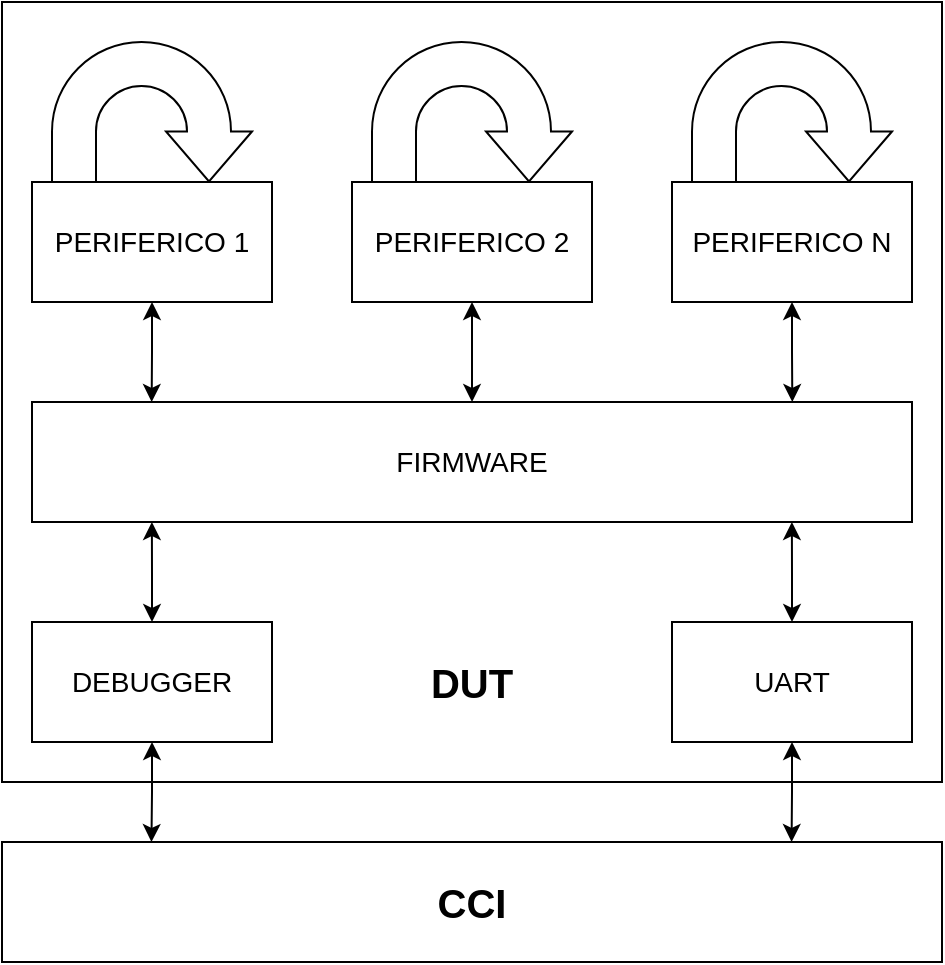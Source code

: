 <mxfile version="14.6.13" type="device"><diagram id="FrctQuXOvDQiMjzY38o1" name="Page-1"><mxGraphModel dx="1169" dy="720" grid="1" gridSize="10" guides="1" tooltips="1" connect="1" arrows="1" fold="1" page="1" pageScale="1" pageWidth="850" pageHeight="1100" math="0" shadow="0"><root><mxCell id="0"/><mxCell id="1" parent="0"/><mxCell id="1tXjoJqo7ILOBUYKPTXL-23" value="" style="rounded=0;whiteSpace=wrap;html=1;" vertex="1" parent="1"><mxGeometry x="160" y="40" width="470" height="390" as="geometry"/></mxCell><mxCell id="1tXjoJqo7ILOBUYKPTXL-3" value="" style="html=1;shadow=0;dashed=0;align=center;verticalAlign=middle;shape=mxgraph.arrows2.uTurnArrow;dy=11;arrowHead=43;dx2=25;rotation=90;" vertex="1" parent="1"><mxGeometry x="185" y="60" width="100" height="100" as="geometry"/></mxCell><mxCell id="1tXjoJqo7ILOBUYKPTXL-14" style="edgeStyle=orthogonalEdgeStyle;rounded=0;orthogonalLoop=1;jettySize=auto;html=1;exitX=0.5;exitY=1;exitDx=0;exitDy=0;entryX=0.136;entryY=0;entryDx=0;entryDy=0;entryPerimeter=0;startArrow=classic;startFill=1;" edge="1" parent="1" source="1tXjoJqo7ILOBUYKPTXL-1" target="1tXjoJqo7ILOBUYKPTXL-8"><mxGeometry relative="1" as="geometry"/></mxCell><mxCell id="1tXjoJqo7ILOBUYKPTXL-1" value="PERIFERICO 1" style="rounded=0;whiteSpace=wrap;html=1;fontSize=14;" vertex="1" parent="1"><mxGeometry x="175" y="130" width="120" height="60" as="geometry"/></mxCell><mxCell id="1tXjoJqo7ILOBUYKPTXL-4" value="" style="html=1;shadow=0;dashed=0;align=center;verticalAlign=middle;shape=mxgraph.arrows2.uTurnArrow;dy=11;arrowHead=43;dx2=25;rotation=90;" vertex="1" parent="1"><mxGeometry x="345" y="60" width="100" height="100" as="geometry"/></mxCell><mxCell id="1tXjoJqo7ILOBUYKPTXL-15" style="edgeStyle=orthogonalEdgeStyle;rounded=0;orthogonalLoop=1;jettySize=auto;html=1;exitX=0.5;exitY=1;exitDx=0;exitDy=0;entryX=0.5;entryY=0;entryDx=0;entryDy=0;startArrow=classic;startFill=1;" edge="1" parent="1" source="1tXjoJqo7ILOBUYKPTXL-5" target="1tXjoJqo7ILOBUYKPTXL-8"><mxGeometry relative="1" as="geometry"/></mxCell><mxCell id="1tXjoJqo7ILOBUYKPTXL-5" value="PERIFERICO 2" style="rounded=0;whiteSpace=wrap;html=1;fontSize=14;" vertex="1" parent="1"><mxGeometry x="335" y="130" width="120" height="60" as="geometry"/></mxCell><mxCell id="1tXjoJqo7ILOBUYKPTXL-6" value="" style="html=1;shadow=0;dashed=0;align=center;verticalAlign=middle;shape=mxgraph.arrows2.uTurnArrow;dy=11;arrowHead=43;dx2=25;rotation=90;" vertex="1" parent="1"><mxGeometry x="505" y="60" width="100" height="100" as="geometry"/></mxCell><mxCell id="1tXjoJqo7ILOBUYKPTXL-16" style="edgeStyle=orthogonalEdgeStyle;rounded=0;orthogonalLoop=1;jettySize=auto;html=1;exitX=0.5;exitY=1;exitDx=0;exitDy=0;entryX=0.864;entryY=0;entryDx=0;entryDy=0;entryPerimeter=0;startArrow=classic;startFill=1;" edge="1" parent="1" source="1tXjoJqo7ILOBUYKPTXL-7" target="1tXjoJqo7ILOBUYKPTXL-8"><mxGeometry relative="1" as="geometry"/></mxCell><mxCell id="1tXjoJqo7ILOBUYKPTXL-7" value="PERIFERICO N" style="rounded=0;whiteSpace=wrap;html=1;fontSize=14;" vertex="1" parent="1"><mxGeometry x="495" y="130" width="120" height="60" as="geometry"/></mxCell><mxCell id="1tXjoJqo7ILOBUYKPTXL-8" value="FIRMWARE" style="rounded=0;whiteSpace=wrap;html=1;fontSize=14;" vertex="1" parent="1"><mxGeometry x="175" y="240" width="440" height="60" as="geometry"/></mxCell><mxCell id="1tXjoJqo7ILOBUYKPTXL-20" style="edgeStyle=orthogonalEdgeStyle;rounded=0;orthogonalLoop=1;jettySize=auto;html=1;exitX=0.5;exitY=0;exitDx=0;exitDy=0;startArrow=classic;startFill=1;" edge="1" parent="1" source="1tXjoJqo7ILOBUYKPTXL-9"><mxGeometry relative="1" as="geometry"><mxPoint x="234.935" y="300.0" as="targetPoint"/></mxGeometry></mxCell><mxCell id="1tXjoJqo7ILOBUYKPTXL-26" style="edgeStyle=orthogonalEdgeStyle;rounded=0;orthogonalLoop=1;jettySize=auto;html=1;exitX=0.5;exitY=1;exitDx=0;exitDy=0;entryX=0.159;entryY=0;entryDx=0;entryDy=0;entryPerimeter=0;fontSize=20;startArrow=classic;startFill=1;" edge="1" parent="1" source="1tXjoJqo7ILOBUYKPTXL-9" target="1tXjoJqo7ILOBUYKPTXL-11"><mxGeometry relative="1" as="geometry"/></mxCell><mxCell id="1tXjoJqo7ILOBUYKPTXL-9" value="DEBUGGER" style="rounded=0;whiteSpace=wrap;html=1;fontSize=14;" vertex="1" parent="1"><mxGeometry x="175" y="350" width="120" height="60" as="geometry"/></mxCell><mxCell id="1tXjoJqo7ILOBUYKPTXL-19" style="edgeStyle=orthogonalEdgeStyle;rounded=0;orthogonalLoop=1;jettySize=auto;html=1;exitX=0.5;exitY=0;exitDx=0;exitDy=0;startArrow=classic;startFill=1;" edge="1" parent="1" source="1tXjoJqo7ILOBUYKPTXL-10"><mxGeometry relative="1" as="geometry"><mxPoint x="554.935" y="300.0" as="targetPoint"/></mxGeometry></mxCell><mxCell id="1tXjoJqo7ILOBUYKPTXL-25" style="edgeStyle=orthogonalEdgeStyle;rounded=0;orthogonalLoop=1;jettySize=auto;html=1;exitX=0.5;exitY=1;exitDx=0;exitDy=0;entryX=0.84;entryY=0;entryDx=0;entryDy=0;entryPerimeter=0;fontSize=20;startArrow=classic;startFill=1;" edge="1" parent="1" source="1tXjoJqo7ILOBUYKPTXL-10" target="1tXjoJqo7ILOBUYKPTXL-11"><mxGeometry relative="1" as="geometry"/></mxCell><mxCell id="1tXjoJqo7ILOBUYKPTXL-10" value="UART" style="rounded=0;whiteSpace=wrap;html=1;fontSize=14;" vertex="1" parent="1"><mxGeometry x="495" y="350" width="120" height="60" as="geometry"/></mxCell><mxCell id="1tXjoJqo7ILOBUYKPTXL-11" value="CCI" style="rounded=0;whiteSpace=wrap;html=1;fontSize=20;fontStyle=1" vertex="1" parent="1"><mxGeometry x="160" y="460" width="470" height="60" as="geometry"/></mxCell><mxCell id="1tXjoJqo7ILOBUYKPTXL-24" value="DUT" style="text;html=1;strokeColor=none;fillColor=none;align=center;verticalAlign=middle;whiteSpace=wrap;rounded=0;fontSize=20;fontStyle=1" vertex="1" parent="1"><mxGeometry x="375" y="370" width="40" height="20" as="geometry"/></mxCell></root></mxGraphModel></diagram></mxfile>